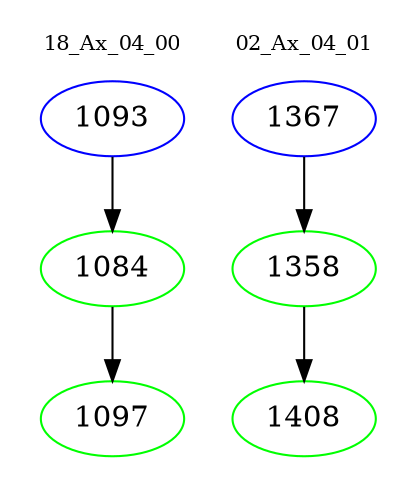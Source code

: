 digraph{
subgraph cluster_0 {
color = white
label = "18_Ax_04_00";
fontsize=10;
T0_1093 [label="1093", color="blue"]
T0_1093 -> T0_1084 [color="black"]
T0_1084 [label="1084", color="green"]
T0_1084 -> T0_1097 [color="black"]
T0_1097 [label="1097", color="green"]
}
subgraph cluster_1 {
color = white
label = "02_Ax_04_01";
fontsize=10;
T1_1367 [label="1367", color="blue"]
T1_1367 -> T1_1358 [color="black"]
T1_1358 [label="1358", color="green"]
T1_1358 -> T1_1408 [color="black"]
T1_1408 [label="1408", color="green"]
}
}
